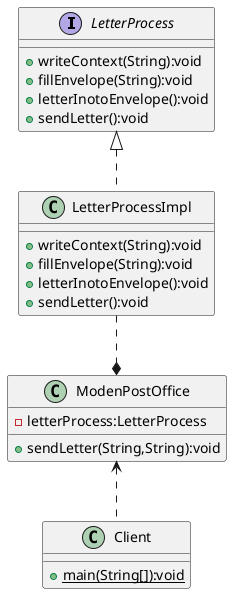 @startuml
interface LetterProcess{
+writeContext(String):void
+fillEnvelope(String):void
+letterInotoEnvelope():void
+sendLetter():void
}

class LetterProcessImpl{
+writeContext(String):void
+fillEnvelope(String):void
+letterInotoEnvelope():void
+sendLetter():void
}

class ModenPostOffice{
-letterProcess:LetterProcess
+sendLetter(String,String):void
}

class Client{
+{static}main(String[]):void
}

LetterProcess <|.. LetterProcessImpl
LetterProcessImpl ..* ModenPostOffice
ModenPostOffice <.. Client

@enduml